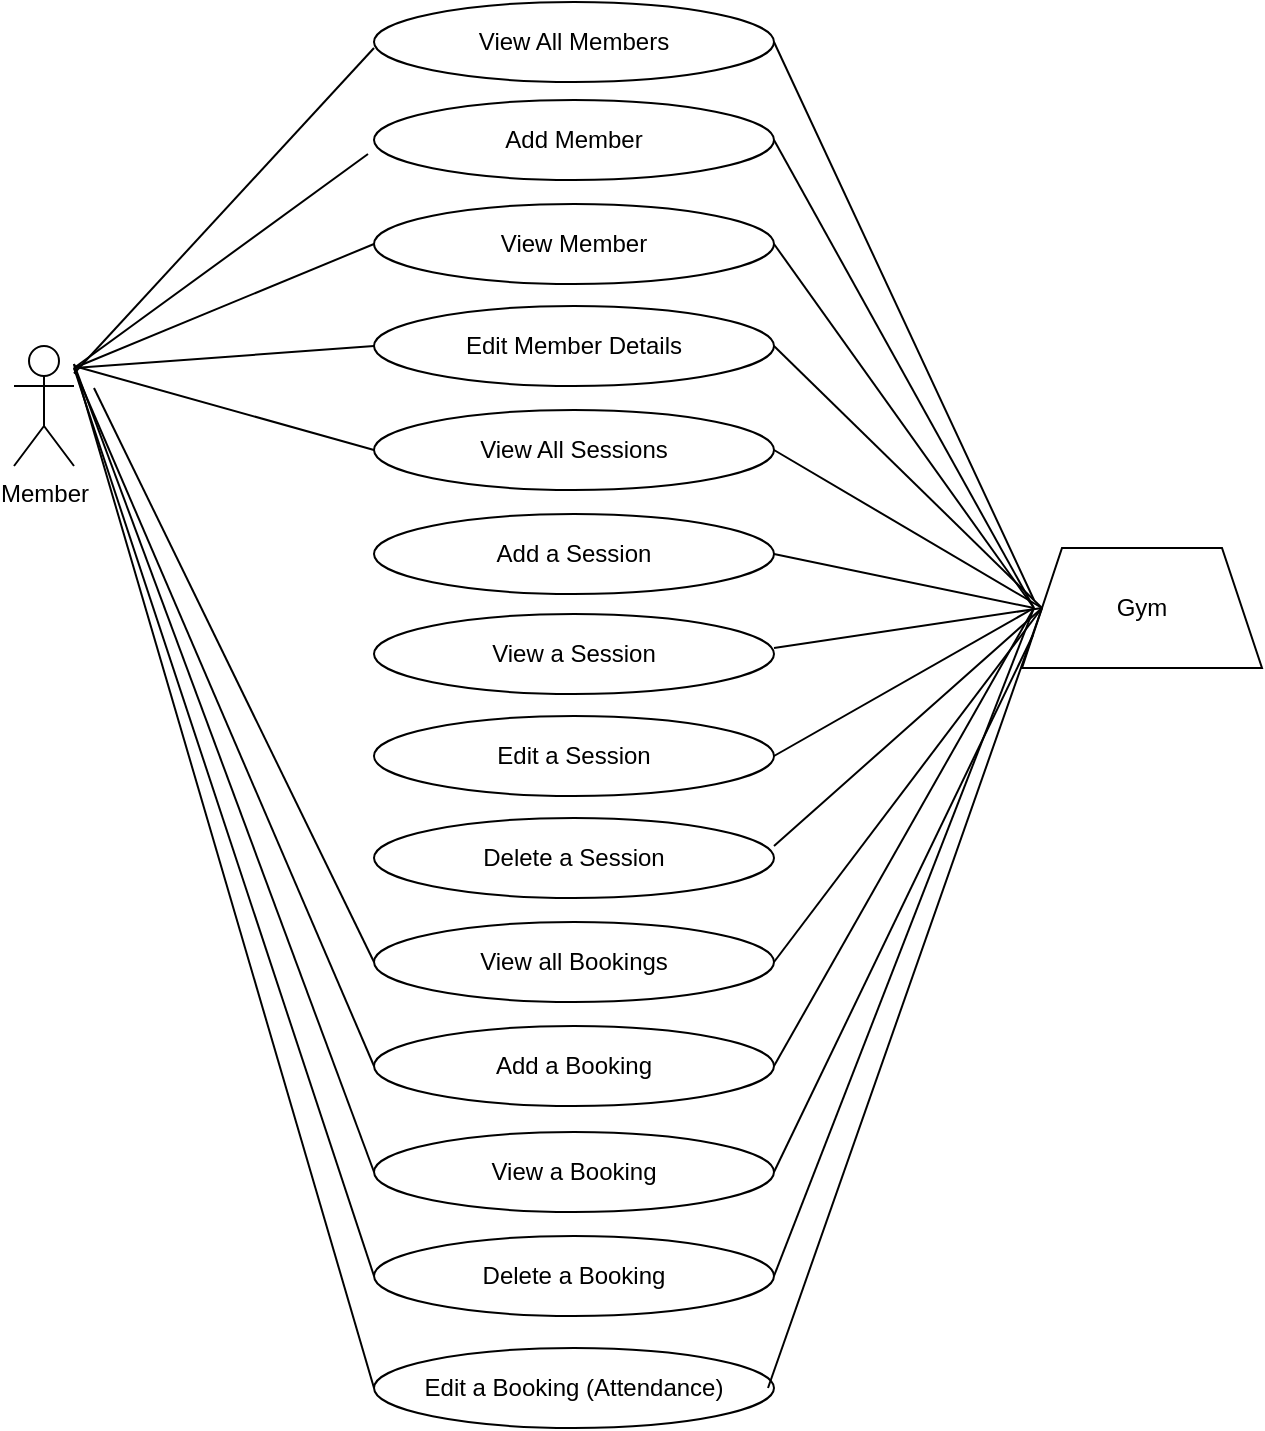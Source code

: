 <mxfile version="14.4.9" type="github">
  <diagram id="4ZYtwNBvJNw4dHj6FMdi" name="Page-1">
    <mxGraphModel dx="868" dy="450" grid="1" gridSize="10" guides="1" tooltips="1" connect="1" arrows="1" fold="1" page="1" pageScale="1" pageWidth="827" pageHeight="1169" math="0" shadow="0">
      <root>
        <mxCell id="0" />
        <mxCell id="1" parent="0" />
        <mxCell id="EgusrF27Uay_0VXwVTjy-2" value="Member" style="shape=umlActor;verticalLabelPosition=bottom;verticalAlign=top;html=1;outlineConnect=0;" parent="1" vertex="1">
          <mxGeometry x="100" y="179" width="30" height="60" as="geometry" />
        </mxCell>
        <mxCell id="EgusrF27Uay_0VXwVTjy-8" value="View Member" style="ellipse;whiteSpace=wrap;html=1;" parent="1" vertex="1">
          <mxGeometry x="280" y="108" width="200" height="40" as="geometry" />
        </mxCell>
        <mxCell id="EgusrF27Uay_0VXwVTjy-9" value="Edit Member Details" style="ellipse;whiteSpace=wrap;html=1;" parent="1" vertex="1">
          <mxGeometry x="280" y="159" width="200" height="40" as="geometry" />
        </mxCell>
        <mxCell id="EgusrF27Uay_0VXwVTjy-10" value="View All Sessions" style="ellipse;whiteSpace=wrap;html=1;" parent="1" vertex="1">
          <mxGeometry x="280" y="211" width="200" height="40" as="geometry" />
        </mxCell>
        <mxCell id="EgusrF27Uay_0VXwVTjy-11" value="Add a Session" style="ellipse;whiteSpace=wrap;html=1;" parent="1" vertex="1">
          <mxGeometry x="280" y="263" width="200" height="40" as="geometry" />
        </mxCell>
        <mxCell id="EgusrF27Uay_0VXwVTjy-12" value="View a Session" style="ellipse;whiteSpace=wrap;html=1;" parent="1" vertex="1">
          <mxGeometry x="280" y="313" width="200" height="40" as="geometry" />
        </mxCell>
        <mxCell id="EgusrF27Uay_0VXwVTjy-13" value="Edit a Session" style="ellipse;whiteSpace=wrap;html=1;" parent="1" vertex="1">
          <mxGeometry x="280" y="364" width="200" height="40" as="geometry" />
        </mxCell>
        <mxCell id="EgusrF27Uay_0VXwVTjy-14" value="Delete a Session" style="ellipse;whiteSpace=wrap;html=1;" parent="1" vertex="1">
          <mxGeometry x="280" y="415" width="200" height="40" as="geometry" />
        </mxCell>
        <mxCell id="EgusrF27Uay_0VXwVTjy-15" value="Gym" style="shape=trapezoid;perimeter=trapezoidPerimeter;whiteSpace=wrap;html=1;fixedSize=1;" parent="1" vertex="1">
          <mxGeometry x="604" y="280" width="120" height="60" as="geometry" />
        </mxCell>
        <mxCell id="EgusrF27Uay_0VXwVTjy-16" value="View all Bookings" style="ellipse;whiteSpace=wrap;html=1;" parent="1" vertex="1">
          <mxGeometry x="280" y="467" width="200" height="40" as="geometry" />
        </mxCell>
        <mxCell id="EgusrF27Uay_0VXwVTjy-17" value="Delete a Booking" style="ellipse;whiteSpace=wrap;html=1;" parent="1" vertex="1">
          <mxGeometry x="280" y="624" width="200" height="40" as="geometry" />
        </mxCell>
        <mxCell id="EgusrF27Uay_0VXwVTjy-18" value="View a Booking" style="ellipse;whiteSpace=wrap;html=1;" parent="1" vertex="1">
          <mxGeometry x="280" y="572" width="200" height="40" as="geometry" />
        </mxCell>
        <mxCell id="EgusrF27Uay_0VXwVTjy-19" value="Add a Booking" style="ellipse;whiteSpace=wrap;html=1;" parent="1" vertex="1">
          <mxGeometry x="280" y="519" width="200" height="40" as="geometry" />
        </mxCell>
        <mxCell id="EgusrF27Uay_0VXwVTjy-23" value="View All Members" style="ellipse;whiteSpace=wrap;html=1;" parent="1" vertex="1">
          <mxGeometry x="280" y="7" width="200" height="40" as="geometry" />
        </mxCell>
        <mxCell id="EgusrF27Uay_0VXwVTjy-24" value="Add Member" style="ellipse;whiteSpace=wrap;html=1;" parent="1" vertex="1">
          <mxGeometry x="280" y="56" width="200" height="40" as="geometry" />
        </mxCell>
        <mxCell id="EgusrF27Uay_0VXwVTjy-26" value="Edit a Booking (Attendance)" style="ellipse;whiteSpace=wrap;html=1;" parent="1" vertex="1">
          <mxGeometry x="280" y="680" width="200" height="40" as="geometry" />
        </mxCell>
        <mxCell id="EgusrF27Uay_0VXwVTjy-27" value="" style="endArrow=none;html=1;" parent="1" source="EgusrF27Uay_0VXwVTjy-2" edge="1">
          <mxGeometry width="50" height="50" relative="1" as="geometry">
            <mxPoint x="230" y="80" as="sourcePoint" />
            <mxPoint x="280" y="30" as="targetPoint" />
          </mxGeometry>
        </mxCell>
        <mxCell id="EgusrF27Uay_0VXwVTjy-28" value="" style="endArrow=none;html=1;entryX=-0.015;entryY=0.675;entryDx=0;entryDy=0;entryPerimeter=0;" parent="1" target="EgusrF27Uay_0VXwVTjy-24" edge="1">
          <mxGeometry width="50" height="50" relative="1" as="geometry">
            <mxPoint x="130" y="190" as="sourcePoint" />
            <mxPoint x="290" y="40" as="targetPoint" />
          </mxGeometry>
        </mxCell>
        <mxCell id="EgusrF27Uay_0VXwVTjy-29" value="" style="endArrow=none;html=1;entryX=0;entryY=0.5;entryDx=0;entryDy=0;" parent="1" target="EgusrF27Uay_0VXwVTjy-8" edge="1">
          <mxGeometry width="50" height="50" relative="1" as="geometry">
            <mxPoint x="130" y="190" as="sourcePoint" />
            <mxPoint x="287" y="93" as="targetPoint" />
          </mxGeometry>
        </mxCell>
        <mxCell id="EgusrF27Uay_0VXwVTjy-30" value="" style="endArrow=none;html=1;entryX=0;entryY=0.5;entryDx=0;entryDy=0;" parent="1" target="EgusrF27Uay_0VXwVTjy-9" edge="1">
          <mxGeometry width="50" height="50" relative="1" as="geometry">
            <mxPoint x="130" y="190" as="sourcePoint" />
            <mxPoint x="290" y="138" as="targetPoint" />
          </mxGeometry>
        </mxCell>
        <mxCell id="EgusrF27Uay_0VXwVTjy-31" value="" style="endArrow=none;html=1;entryX=0;entryY=0.5;entryDx=0;entryDy=0;" parent="1" target="EgusrF27Uay_0VXwVTjy-10" edge="1">
          <mxGeometry width="50" height="50" relative="1" as="geometry">
            <mxPoint x="130" y="189" as="sourcePoint" />
            <mxPoint x="290" y="189" as="targetPoint" />
          </mxGeometry>
        </mxCell>
        <mxCell id="EgusrF27Uay_0VXwVTjy-32" value="" style="endArrow=none;html=1;entryX=1;entryY=0.5;entryDx=0;entryDy=0;" parent="1" target="EgusrF27Uay_0VXwVTjy-23" edge="1">
          <mxGeometry width="50" height="50" relative="1" as="geometry">
            <mxPoint x="610" y="306" as="sourcePoint" />
            <mxPoint x="757" y="199" as="targetPoint" />
          </mxGeometry>
        </mxCell>
        <mxCell id="EgusrF27Uay_0VXwVTjy-33" value="" style="endArrow=none;html=1;entryX=1;entryY=0.5;entryDx=0;entryDy=0;exitX=0;exitY=0.5;exitDx=0;exitDy=0;" parent="1" source="EgusrF27Uay_0VXwVTjy-15" target="EgusrF27Uay_0VXwVTjy-10" edge="1">
          <mxGeometry width="50" height="50" relative="1" as="geometry">
            <mxPoint x="620" y="316" as="sourcePoint" />
            <mxPoint x="490" y="37" as="targetPoint" />
          </mxGeometry>
        </mxCell>
        <mxCell id="EgusrF27Uay_0VXwVTjy-34" value="" style="endArrow=none;html=1;entryX=1;entryY=0.5;entryDx=0;entryDy=0;" parent="1" target="EgusrF27Uay_0VXwVTjy-11" edge="1">
          <mxGeometry width="50" height="50" relative="1" as="geometry">
            <mxPoint x="610" y="310" as="sourcePoint" />
            <mxPoint x="500" y="47" as="targetPoint" />
          </mxGeometry>
        </mxCell>
        <mxCell id="EgusrF27Uay_0VXwVTjy-35" value="" style="endArrow=none;html=1;entryX=1;entryY=0.5;entryDx=0;entryDy=0;exitX=0;exitY=0.5;exitDx=0;exitDy=0;" parent="1" source="EgusrF27Uay_0VXwVTjy-15" target="EgusrF27Uay_0VXwVTjy-9" edge="1">
          <mxGeometry width="50" height="50" relative="1" as="geometry">
            <mxPoint x="640" y="336" as="sourcePoint" />
            <mxPoint x="510" y="57" as="targetPoint" />
          </mxGeometry>
        </mxCell>
        <mxCell id="EgusrF27Uay_0VXwVTjy-36" value="" style="endArrow=none;html=1;entryX=1;entryY=0.5;entryDx=0;entryDy=0;" parent="1" target="EgusrF27Uay_0VXwVTjy-8" edge="1">
          <mxGeometry width="50" height="50" relative="1" as="geometry">
            <mxPoint x="610" y="310" as="sourcePoint" />
            <mxPoint x="520" y="67" as="targetPoint" />
          </mxGeometry>
        </mxCell>
        <mxCell id="EgusrF27Uay_0VXwVTjy-37" value="" style="endArrow=none;html=1;entryX=1;entryY=0.5;entryDx=0;entryDy=0;" parent="1" target="EgusrF27Uay_0VXwVTjy-24" edge="1">
          <mxGeometry width="50" height="50" relative="1" as="geometry">
            <mxPoint x="610" y="310" as="sourcePoint" />
            <mxPoint x="530" y="77" as="targetPoint" />
          </mxGeometry>
        </mxCell>
        <mxCell id="EgusrF27Uay_0VXwVTjy-38" value="" style="endArrow=none;html=1;entryX=1;entryY=0.5;entryDx=0;entryDy=0;exitX=0;exitY=0.5;exitDx=0;exitDy=0;" parent="1" source="EgusrF27Uay_0VXwVTjy-15" edge="1">
          <mxGeometry width="50" height="50" relative="1" as="geometry">
            <mxPoint x="610" y="357" as="sourcePoint" />
            <mxPoint x="480" y="330" as="targetPoint" />
          </mxGeometry>
        </mxCell>
        <mxCell id="EgusrF27Uay_0VXwVTjy-39" value="" style="endArrow=none;html=1;entryX=1;entryY=0.5;entryDx=0;entryDy=0;" parent="1" target="EgusrF27Uay_0VXwVTjy-13" edge="1">
          <mxGeometry width="50" height="50" relative="1" as="geometry">
            <mxPoint x="610" y="310" as="sourcePoint" />
            <mxPoint x="490" y="340" as="targetPoint" />
          </mxGeometry>
        </mxCell>
        <mxCell id="EgusrF27Uay_0VXwVTjy-40" value="" style="endArrow=none;html=1;entryX=1;entryY=0.35;entryDx=0;entryDy=0;exitX=0;exitY=0.5;exitDx=0;exitDy=0;entryPerimeter=0;" parent="1" source="EgusrF27Uay_0VXwVTjy-15" target="EgusrF27Uay_0VXwVTjy-14" edge="1">
          <mxGeometry width="50" height="50" relative="1" as="geometry">
            <mxPoint x="630" y="330" as="sourcePoint" />
            <mxPoint x="500" y="350" as="targetPoint" />
          </mxGeometry>
        </mxCell>
        <mxCell id="EgusrF27Uay_0VXwVTjy-41" value="" style="endArrow=none;html=1;entryX=1;entryY=0.5;entryDx=0;entryDy=0;exitX=0;exitY=0.5;exitDx=0;exitDy=0;" parent="1" source="EgusrF27Uay_0VXwVTjy-15" target="EgusrF27Uay_0VXwVTjy-16" edge="1">
          <mxGeometry width="50" height="50" relative="1" as="geometry">
            <mxPoint x="640" y="340" as="sourcePoint" />
            <mxPoint x="510" y="360" as="targetPoint" />
          </mxGeometry>
        </mxCell>
        <mxCell id="EgusrF27Uay_0VXwVTjy-42" value="" style="endArrow=none;html=1;entryX=1;entryY=0.5;entryDx=0;entryDy=0;" parent="1" target="EgusrF27Uay_0VXwVTjy-19" edge="1">
          <mxGeometry width="50" height="50" relative="1" as="geometry">
            <mxPoint x="610" y="310" as="sourcePoint" />
            <mxPoint x="520" y="370" as="targetPoint" />
          </mxGeometry>
        </mxCell>
        <mxCell id="EgusrF27Uay_0VXwVTjy-43" value="" style="endArrow=none;html=1;entryX=1;entryY=0.5;entryDx=0;entryDy=0;exitX=0;exitY=0.75;exitDx=0;exitDy=0;" parent="1" source="EgusrF27Uay_0VXwVTjy-15" target="EgusrF27Uay_0VXwVTjy-18" edge="1">
          <mxGeometry width="50" height="50" relative="1" as="geometry">
            <mxPoint x="660" y="360" as="sourcePoint" />
            <mxPoint x="530" y="380" as="targetPoint" />
          </mxGeometry>
        </mxCell>
        <mxCell id="EgusrF27Uay_0VXwVTjy-44" value="" style="endArrow=none;html=1;entryX=1;entryY=0.5;entryDx=0;entryDy=0;" parent="1" target="EgusrF27Uay_0VXwVTjy-17" edge="1">
          <mxGeometry width="50" height="50" relative="1" as="geometry">
            <mxPoint x="610" y="310" as="sourcePoint" />
            <mxPoint x="540" y="390" as="targetPoint" />
          </mxGeometry>
        </mxCell>
        <mxCell id="EgusrF27Uay_0VXwVTjy-45" value="" style="endArrow=none;html=1;exitX=0;exitY=0.5;exitDx=0;exitDy=0;" parent="1" source="EgusrF27Uay_0VXwVTjy-15" edge="1">
          <mxGeometry width="50" height="50" relative="1" as="geometry">
            <mxPoint x="620" y="320" as="sourcePoint" />
            <mxPoint x="477" y="700" as="targetPoint" />
          </mxGeometry>
        </mxCell>
        <mxCell id="EgusrF27Uay_0VXwVTjy-46" value="" style="endArrow=none;html=1;entryX=0;entryY=0.5;entryDx=0;entryDy=0;" parent="1" target="EgusrF27Uay_0VXwVTjy-26" edge="1">
          <mxGeometry width="50" height="50" relative="1" as="geometry">
            <mxPoint x="130" y="188" as="sourcePoint" />
            <mxPoint x="280" y="230" as="targetPoint" />
          </mxGeometry>
        </mxCell>
        <mxCell id="EgusrF27Uay_0VXwVTjy-47" value="" style="endArrow=none;html=1;entryX=0;entryY=0.5;entryDx=0;entryDy=0;" parent="1" target="EgusrF27Uay_0VXwVTjy-18" edge="1">
          <mxGeometry width="50" height="50" relative="1" as="geometry">
            <mxPoint x="130" y="188" as="sourcePoint" />
            <mxPoint x="280" y="230" as="targetPoint" />
          </mxGeometry>
        </mxCell>
        <mxCell id="EgusrF27Uay_0VXwVTjy-48" value="" style="endArrow=none;html=1;entryX=0;entryY=0.5;entryDx=0;entryDy=0;" parent="1" target="EgusrF27Uay_0VXwVTjy-17" edge="1">
          <mxGeometry width="50" height="50" relative="1" as="geometry">
            <mxPoint x="130" y="190" as="sourcePoint" />
            <mxPoint x="310" y="261" as="targetPoint" />
          </mxGeometry>
        </mxCell>
        <mxCell id="EgusrF27Uay_0VXwVTjy-49" value="" style="endArrow=none;html=1;entryX=0;entryY=0.5;entryDx=0;entryDy=0;" parent="1" target="EgusrF27Uay_0VXwVTjy-19" edge="1">
          <mxGeometry width="50" height="50" relative="1" as="geometry">
            <mxPoint x="130" y="190" as="sourcePoint" />
            <mxPoint x="290" y="602" as="targetPoint" />
          </mxGeometry>
        </mxCell>
        <mxCell id="EgusrF27Uay_0VXwVTjy-50" value="" style="endArrow=none;html=1;entryX=0;entryY=0.5;entryDx=0;entryDy=0;" parent="1" target="EgusrF27Uay_0VXwVTjy-16" edge="1">
          <mxGeometry width="50" height="50" relative="1" as="geometry">
            <mxPoint x="140" y="200" as="sourcePoint" />
            <mxPoint x="290" y="549" as="targetPoint" />
          </mxGeometry>
        </mxCell>
      </root>
    </mxGraphModel>
  </diagram>
</mxfile>
